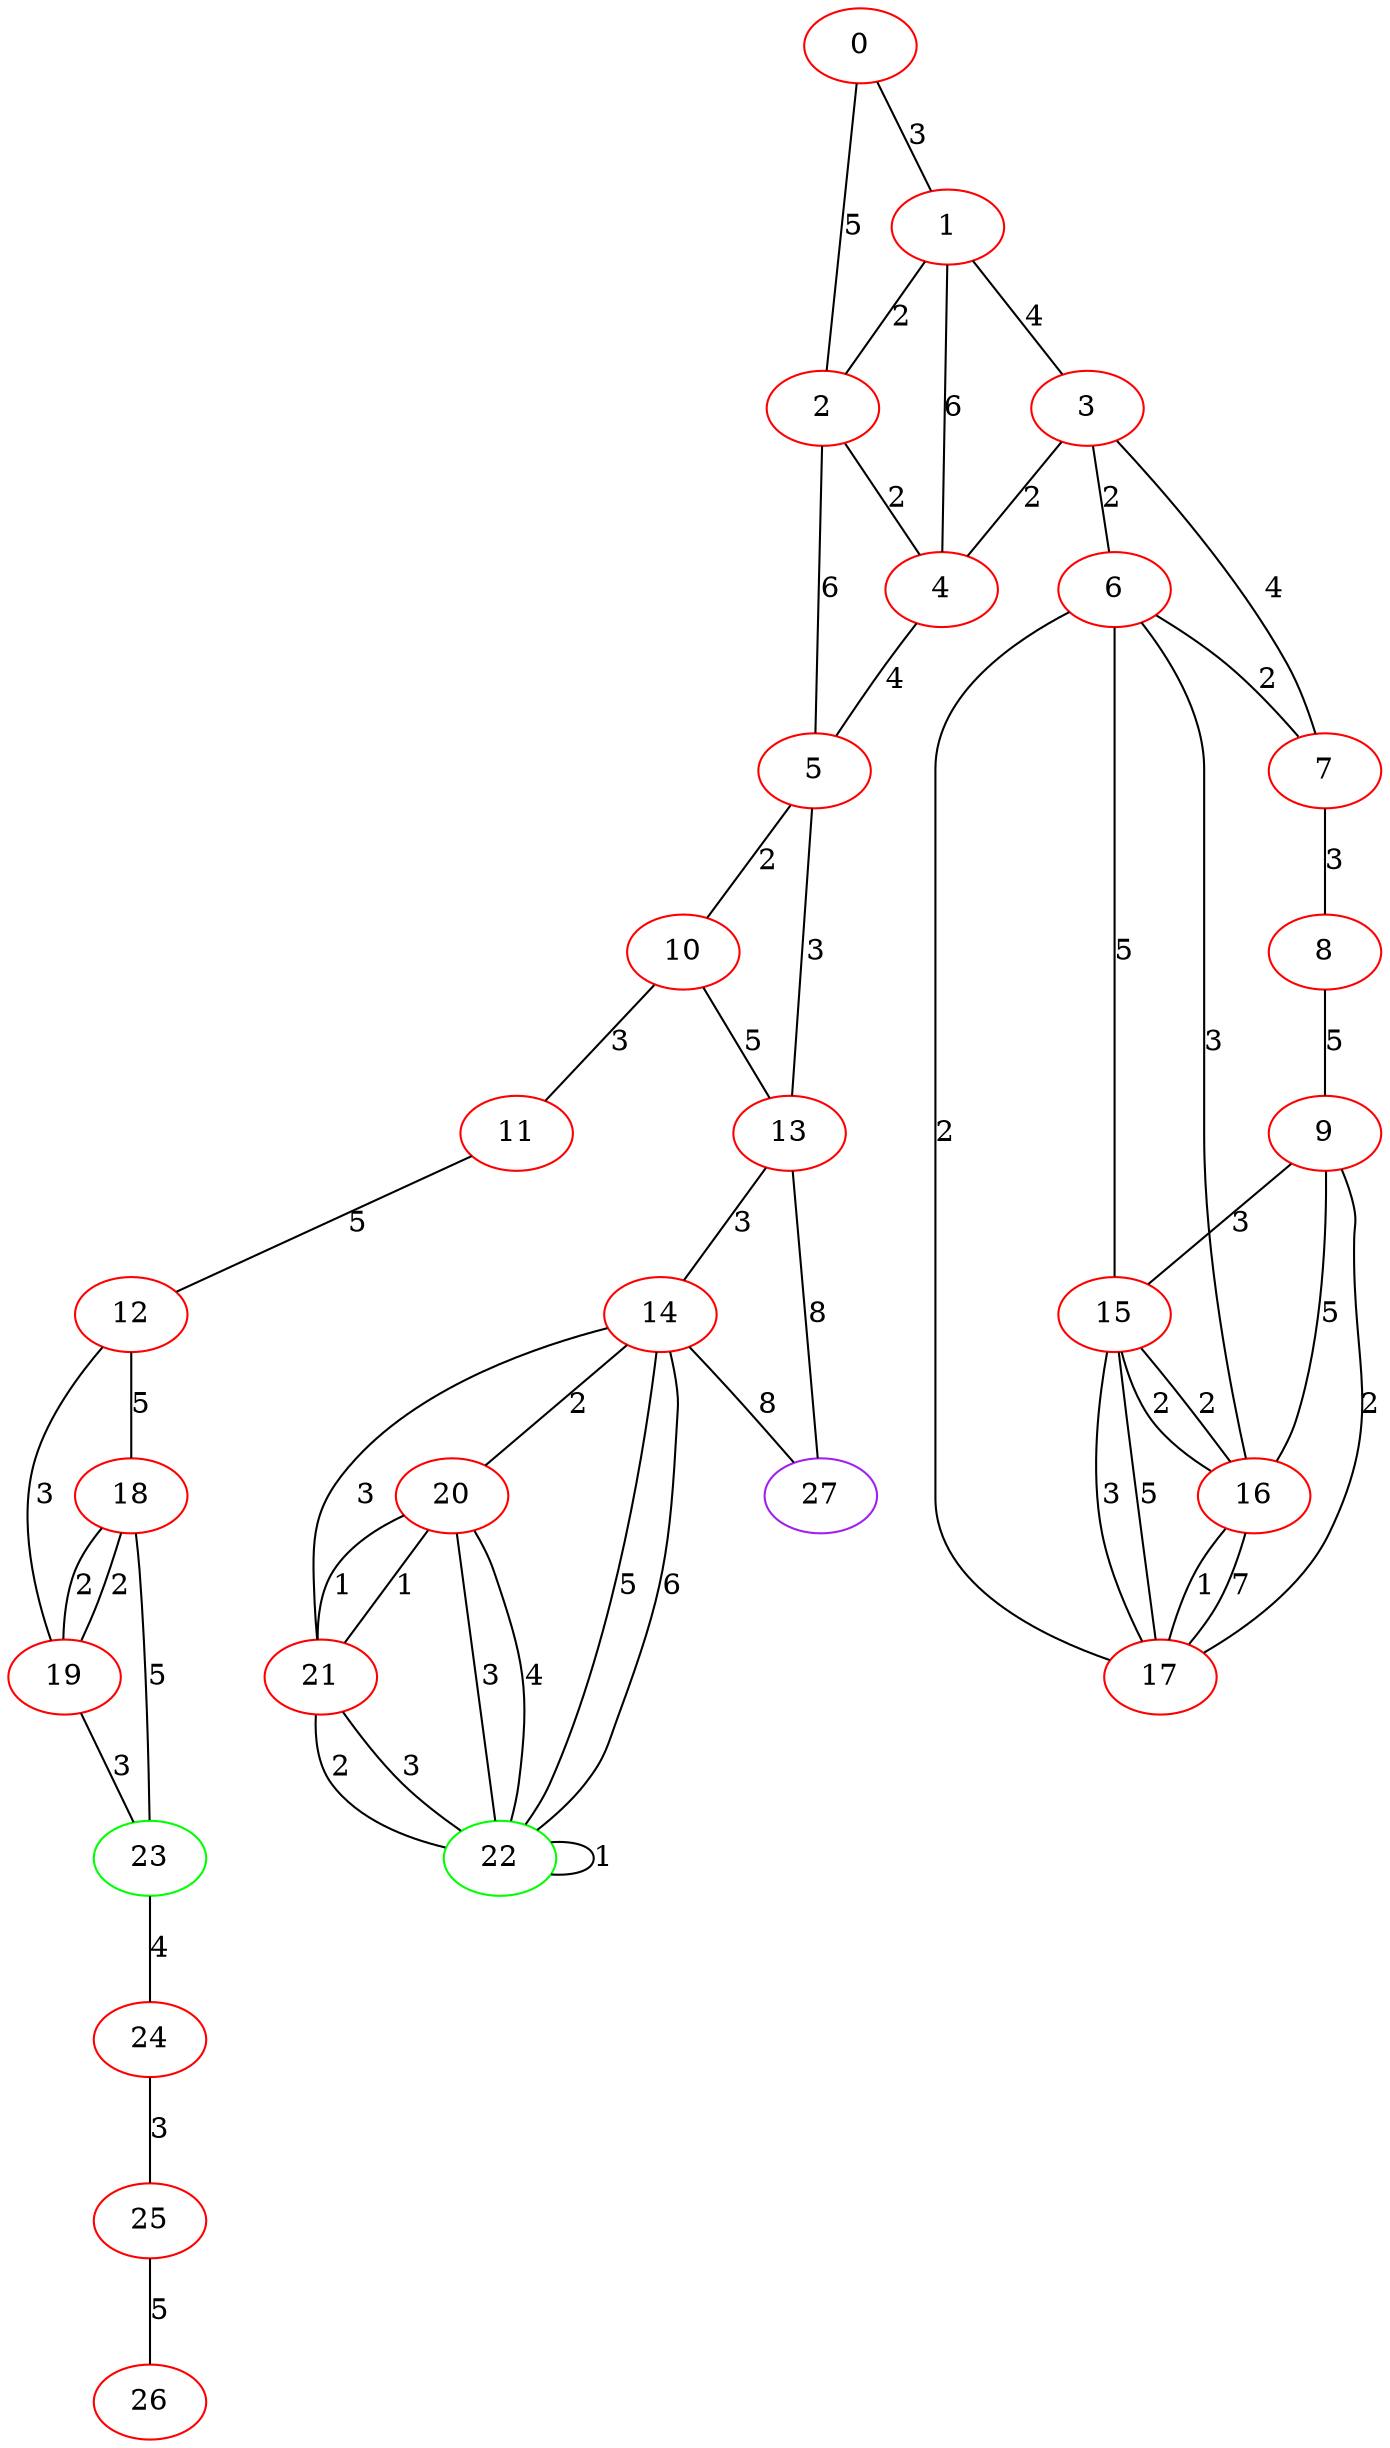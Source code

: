 graph "" {
0 [color=red, weight=1];
1 [color=red, weight=1];
2 [color=red, weight=1];
3 [color=red, weight=1];
4 [color=red, weight=1];
5 [color=red, weight=1];
6 [color=red, weight=1];
7 [color=red, weight=1];
8 [color=red, weight=1];
9 [color=red, weight=1];
10 [color=red, weight=1];
11 [color=red, weight=1];
12 [color=red, weight=1];
13 [color=red, weight=1];
14 [color=red, weight=1];
15 [color=red, weight=1];
16 [color=red, weight=1];
17 [color=red, weight=1];
18 [color=red, weight=1];
19 [color=red, weight=1];
20 [color=red, weight=1];
21 [color=red, weight=1];
22 [color=green, weight=2];
23 [color=green, weight=2];
24 [color=red, weight=1];
25 [color=red, weight=1];
26 [color=red, weight=1];
27 [color=purple, weight=4];
0 -- 1  [key=0, label=3];
0 -- 2  [key=0, label=5];
1 -- 2  [key=0, label=2];
1 -- 3  [key=0, label=4];
1 -- 4  [key=0, label=6];
2 -- 4  [key=0, label=2];
2 -- 5  [key=0, label=6];
3 -- 4  [key=0, label=2];
3 -- 6  [key=0, label=2];
3 -- 7  [key=0, label=4];
4 -- 5  [key=0, label=4];
5 -- 10  [key=0, label=2];
5 -- 13  [key=0, label=3];
6 -- 15  [key=0, label=5];
6 -- 16  [key=0, label=3];
6 -- 17  [key=0, label=2];
6 -- 7  [key=0, label=2];
7 -- 8  [key=0, label=3];
8 -- 9  [key=0, label=5];
9 -- 16  [key=0, label=5];
9 -- 17  [key=0, label=2];
9 -- 15  [key=0, label=3];
10 -- 11  [key=0, label=3];
10 -- 13  [key=0, label=5];
11 -- 12  [key=0, label=5];
12 -- 19  [key=0, label=3];
12 -- 18  [key=0, label=5];
13 -- 27  [key=0, label=8];
13 -- 14  [key=0, label=3];
14 -- 27  [key=0, label=8];
14 -- 20  [key=0, label=2];
14 -- 21  [key=0, label=3];
14 -- 22  [key=0, label=5];
14 -- 22  [key=1, label=6];
15 -- 16  [key=0, label=2];
15 -- 16  [key=1, label=2];
15 -- 17  [key=0, label=5];
15 -- 17  [key=1, label=3];
16 -- 17  [key=0, label=7];
16 -- 17  [key=1, label=1];
18 -- 19  [key=0, label=2];
18 -- 19  [key=1, label=2];
18 -- 23  [key=0, label=5];
19 -- 23  [key=0, label=3];
20 -- 22  [key=0, label=3];
20 -- 22  [key=1, label=4];
20 -- 21  [key=0, label=1];
20 -- 21  [key=1, label=1];
21 -- 22  [key=0, label=2];
21 -- 22  [key=1, label=3];
22 -- 22  [key=0, label=1];
23 -- 24  [key=0, label=4];
24 -- 25  [key=0, label=3];
25 -- 26  [key=0, label=5];
}

